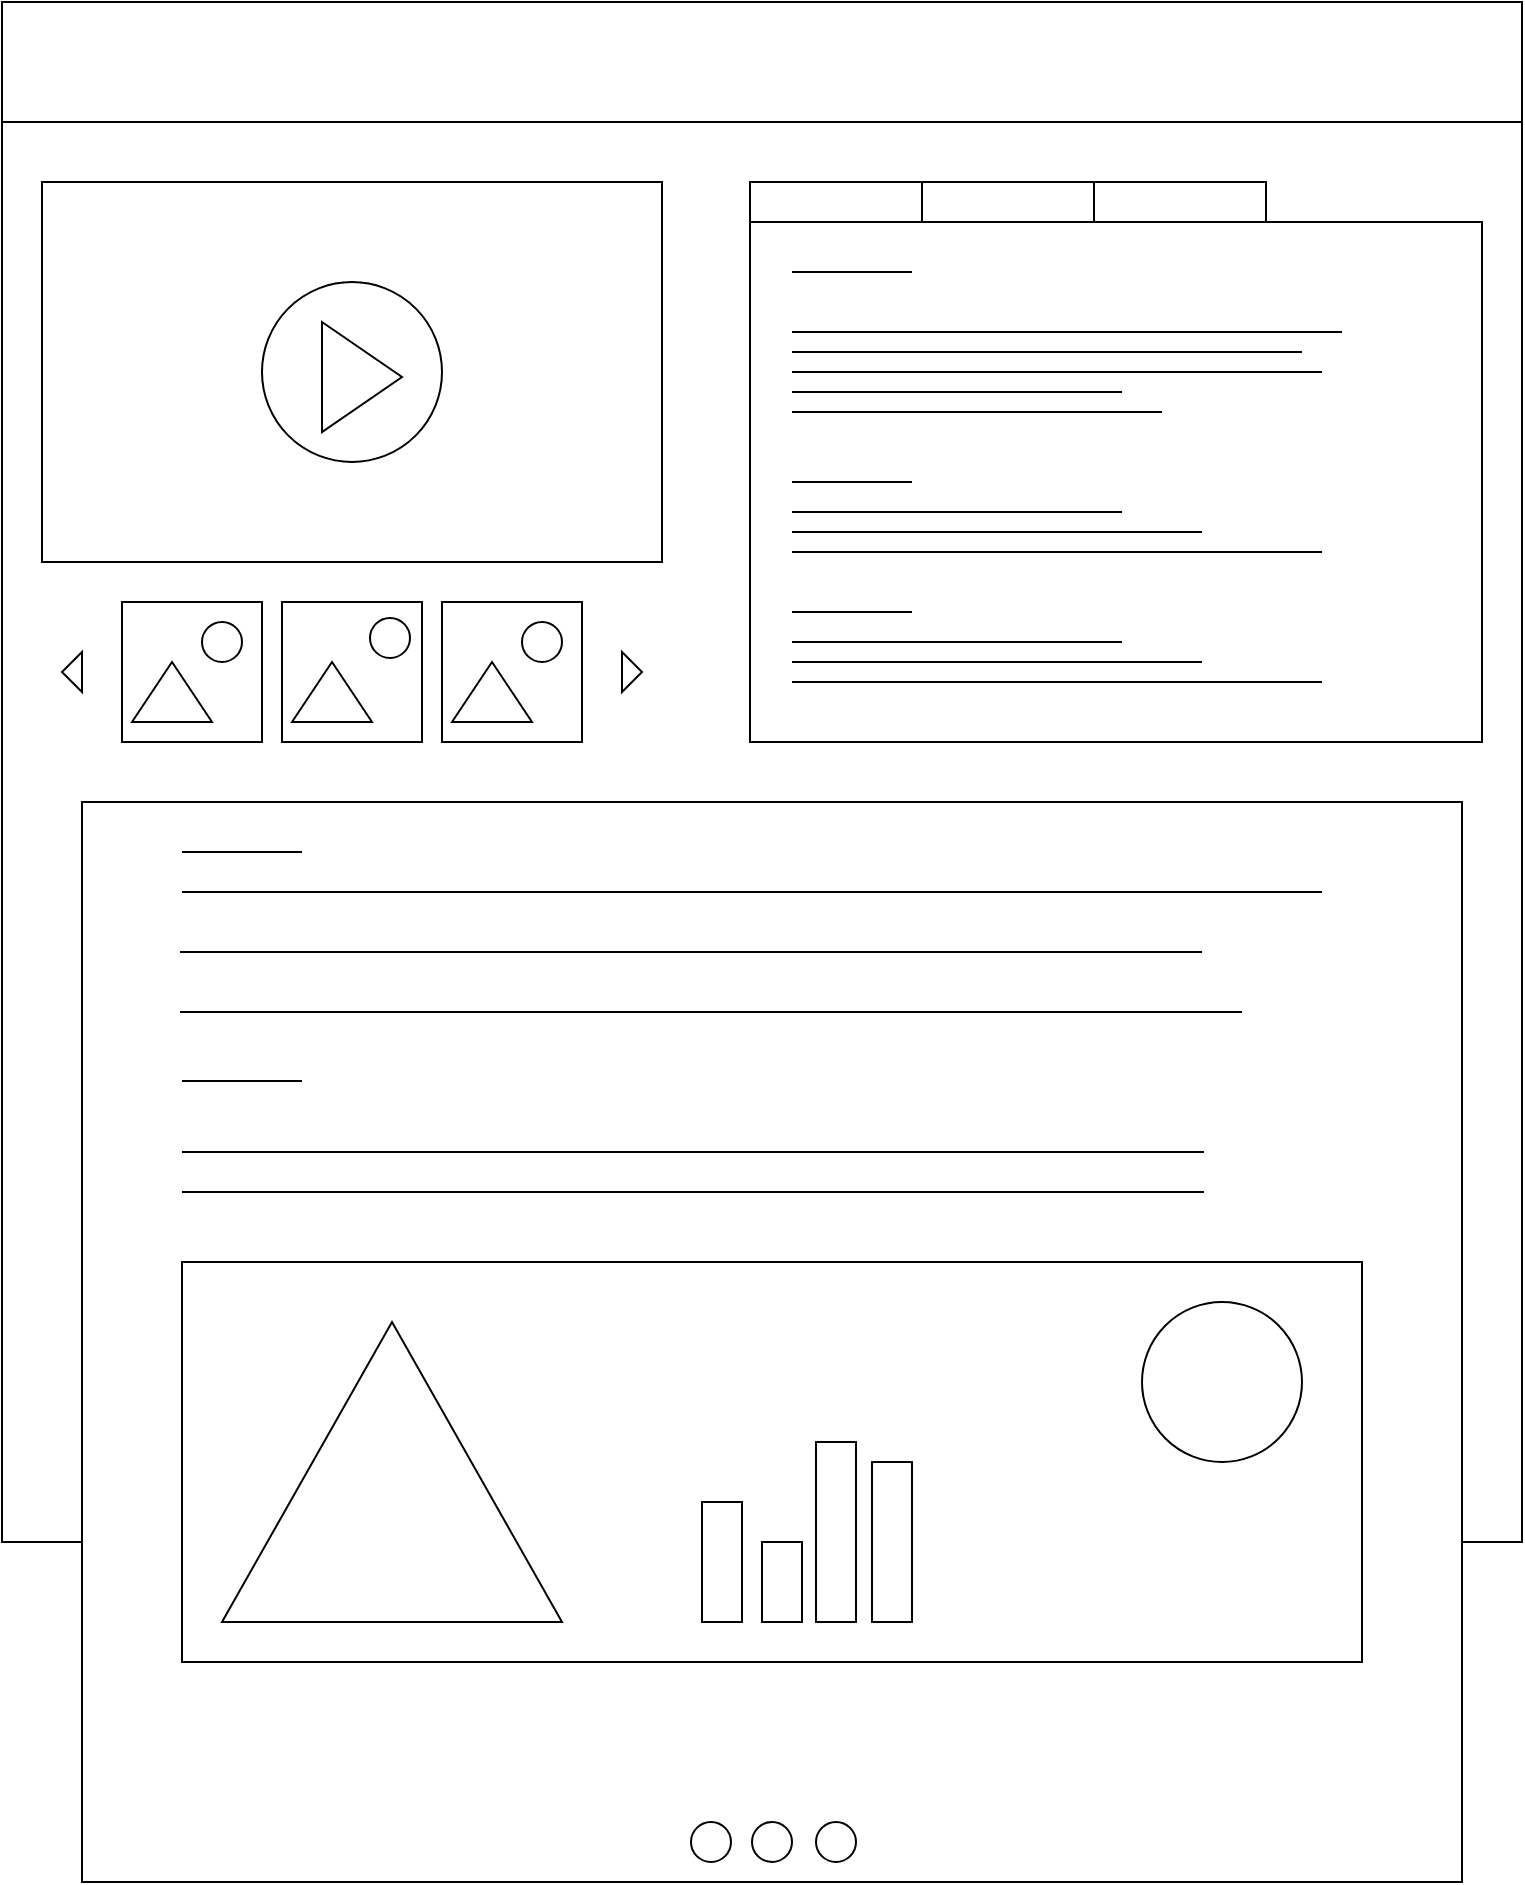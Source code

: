 <mxfile version="24.7.17">
  <diagram name="Page-1" id="L1jsmZbv9D_z2x3_NM3u">
    <mxGraphModel dx="1098" dy="814" grid="1" gridSize="10" guides="1" tooltips="1" connect="1" arrows="1" fold="1" page="1" pageScale="1" pageWidth="827" pageHeight="1169" math="0" shadow="0">
      <root>
        <mxCell id="0" />
        <mxCell id="1" parent="0" />
        <mxCell id="KsS81xRklQ1h1bohUy4Z-1" value="" style="rounded=0;whiteSpace=wrap;html=1;" parent="1" vertex="1">
          <mxGeometry x="40" y="40" width="760" height="770" as="geometry" />
        </mxCell>
        <mxCell id="KsS81xRklQ1h1bohUy4Z-2" value="" style="rounded=0;whiteSpace=wrap;html=1;" parent="1" vertex="1">
          <mxGeometry x="40" y="40" width="760" height="60" as="geometry" />
        </mxCell>
        <mxCell id="KsS81xRklQ1h1bohUy4Z-3" value="" style="whiteSpace=wrap;html=1;aspect=fixed;" parent="1" vertex="1">
          <mxGeometry x="100" y="340" width="70" height="70" as="geometry" />
        </mxCell>
        <mxCell id="KsS81xRklQ1h1bohUy4Z-4" value="" style="whiteSpace=wrap;html=1;aspect=fixed;" parent="1" vertex="1">
          <mxGeometry x="180" y="340" width="70" height="70" as="geometry" />
        </mxCell>
        <mxCell id="KsS81xRklQ1h1bohUy4Z-5" value="" style="whiteSpace=wrap;html=1;aspect=fixed;" parent="1" vertex="1">
          <mxGeometry x="260" y="340" width="70" height="70" as="geometry" />
        </mxCell>
        <mxCell id="KsS81xRklQ1h1bohUy4Z-6" value="" style="triangle;whiteSpace=wrap;html=1;" parent="1" vertex="1">
          <mxGeometry x="350" y="365" width="10" height="20" as="geometry" />
        </mxCell>
        <mxCell id="KsS81xRklQ1h1bohUy4Z-7" value="" style="rounded=0;whiteSpace=wrap;html=1;" parent="1" vertex="1">
          <mxGeometry x="60" y="130" width="310" height="190" as="geometry" />
        </mxCell>
        <mxCell id="KsS81xRklQ1h1bohUy4Z-8" value="" style="triangle;whiteSpace=wrap;html=1;rotation=-180;" parent="1" vertex="1">
          <mxGeometry x="70" y="365" width="10" height="20" as="geometry" />
        </mxCell>
        <mxCell id="KsS81xRklQ1h1bohUy4Z-11" value="" style="rounded=0;whiteSpace=wrap;html=1;" parent="1" vertex="1">
          <mxGeometry x="414" y="130" width="86" height="20" as="geometry" />
        </mxCell>
        <mxCell id="KsS81xRklQ1h1bohUy4Z-12" value="" style="rounded=0;whiteSpace=wrap;html=1;" parent="1" vertex="1">
          <mxGeometry x="500" y="130" width="86" height="20" as="geometry" />
        </mxCell>
        <mxCell id="KsS81xRklQ1h1bohUy4Z-13" value="" style="rounded=0;whiteSpace=wrap;html=1;" parent="1" vertex="1">
          <mxGeometry x="586" y="130" width="86" height="20" as="geometry" />
        </mxCell>
        <mxCell id="KsS81xRklQ1h1bohUy4Z-14" value="" style="rounded=0;whiteSpace=wrap;html=1;" parent="1" vertex="1">
          <mxGeometry x="414" y="150" width="366" height="260" as="geometry" />
        </mxCell>
        <mxCell id="KsS81xRklQ1h1bohUy4Z-15" value="" style="rounded=0;whiteSpace=wrap;html=1;" parent="1" vertex="1">
          <mxGeometry x="80" y="440" width="690" height="540" as="geometry" />
        </mxCell>
        <mxCell id="KsS81xRklQ1h1bohUy4Z-16" value="" style="rounded=0;whiteSpace=wrap;html=1;" parent="1" vertex="1">
          <mxGeometry x="130" y="670" width="590" height="200" as="geometry" />
        </mxCell>
        <mxCell id="KsS81xRklQ1h1bohUy4Z-17" value="" style="line;strokeWidth=1;rotatable=0;dashed=0;labelPosition=right;align=left;verticalAlign=middle;spacingTop=0;spacingLeft=6;points=[];portConstraint=eastwest;" parent="1" vertex="1">
          <mxGeometry x="130" y="460" width="60" height="10" as="geometry" />
        </mxCell>
        <mxCell id="KsS81xRklQ1h1bohUy4Z-18" value="" style="line;strokeWidth=1;rotatable=0;dashed=0;labelPosition=right;align=left;verticalAlign=middle;spacingTop=0;spacingLeft=6;points=[];portConstraint=eastwest;" parent="1" vertex="1">
          <mxGeometry x="130" y="480" width="570" height="10" as="geometry" />
        </mxCell>
        <mxCell id="KsS81xRklQ1h1bohUy4Z-19" value="" style="line;strokeWidth=1;rotatable=0;dashed=0;labelPosition=right;align=left;verticalAlign=middle;spacingTop=0;spacingLeft=6;points=[];portConstraint=eastwest;" parent="1" vertex="1">
          <mxGeometry x="130" y="574.5" width="60" height="10" as="geometry" />
        </mxCell>
        <mxCell id="KsS81xRklQ1h1bohUy4Z-20" value="" style="line;strokeWidth=1;rotatable=0;dashed=0;labelPosition=right;align=left;verticalAlign=middle;spacingTop=0;spacingLeft=6;points=[];portConstraint=eastwest;" parent="1" vertex="1">
          <mxGeometry x="129" y="510" width="511" height="10" as="geometry" />
        </mxCell>
        <mxCell id="KsS81xRklQ1h1bohUy4Z-21" value="" style="line;strokeWidth=1;rotatable=0;dashed=0;labelPosition=right;align=left;verticalAlign=middle;spacingTop=0;spacingLeft=6;points=[];portConstraint=eastwest;" parent="1" vertex="1">
          <mxGeometry x="129" y="540" width="531" height="10" as="geometry" />
        </mxCell>
        <mxCell id="KsS81xRklQ1h1bohUy4Z-22" value="" style="line;strokeWidth=1;rotatable=0;dashed=0;labelPosition=right;align=left;verticalAlign=middle;spacingTop=0;spacingLeft=6;points=[];portConstraint=eastwest;" parent="1" vertex="1">
          <mxGeometry x="130" y="610" width="511" height="10" as="geometry" />
        </mxCell>
        <mxCell id="KsS81xRklQ1h1bohUy4Z-23" value="" style="line;strokeWidth=1;rotatable=0;dashed=0;labelPosition=right;align=left;verticalAlign=middle;spacingTop=0;spacingLeft=6;points=[];portConstraint=eastwest;" parent="1" vertex="1">
          <mxGeometry x="130" y="630" width="511" height="10" as="geometry" />
        </mxCell>
        <mxCell id="KsS81xRklQ1h1bohUy4Z-24" value="" style="verticalLabelPosition=bottom;verticalAlign=top;html=1;shape=mxgraph.flowchart.on-page_reference;" parent="1" vertex="1">
          <mxGeometry x="384.5" y="950" width="20" height="20" as="geometry" />
        </mxCell>
        <mxCell id="KsS81xRklQ1h1bohUy4Z-25" value="" style="verticalLabelPosition=bottom;verticalAlign=top;html=1;shape=mxgraph.flowchart.on-page_reference;" parent="1" vertex="1">
          <mxGeometry x="415" y="950" width="20" height="20" as="geometry" />
        </mxCell>
        <mxCell id="KsS81xRklQ1h1bohUy4Z-26" value="" style="verticalLabelPosition=bottom;verticalAlign=top;html=1;shape=mxgraph.flowchart.on-page_reference;" parent="1" vertex="1">
          <mxGeometry x="447" y="950" width="20" height="20" as="geometry" />
        </mxCell>
        <mxCell id="ZDiaS0YV_OtTDS2O0K1m-2" value="" style="ellipse;whiteSpace=wrap;html=1;aspect=fixed;" vertex="1" parent="1">
          <mxGeometry x="170" y="180" width="90" height="90" as="geometry" />
        </mxCell>
        <mxCell id="ZDiaS0YV_OtTDS2O0K1m-1" value="" style="triangle;whiteSpace=wrap;html=1;" vertex="1" parent="1">
          <mxGeometry x="200" y="200" width="40" height="55" as="geometry" />
        </mxCell>
        <mxCell id="ZDiaS0YV_OtTDS2O0K1m-9" value="" style="line;strokeWidth=1;rotatable=0;dashed=0;labelPosition=right;align=left;verticalAlign=middle;spacingTop=0;spacingLeft=6;points=[];portConstraint=eastwest;" vertex="1" parent="1">
          <mxGeometry x="435" y="170" width="60" height="10" as="geometry" />
        </mxCell>
        <mxCell id="ZDiaS0YV_OtTDS2O0K1m-10" value="" style="line;strokeWidth=1;rotatable=0;dashed=0;labelPosition=right;align=left;verticalAlign=middle;spacingTop=0;spacingLeft=6;points=[];portConstraint=eastwest;" vertex="1" parent="1">
          <mxGeometry x="435" y="200" width="275" height="10" as="geometry" />
        </mxCell>
        <mxCell id="ZDiaS0YV_OtTDS2O0K1m-11" value="" style="line;strokeWidth=1;rotatable=0;dashed=0;labelPosition=right;align=left;verticalAlign=middle;spacingTop=0;spacingLeft=6;points=[];portConstraint=eastwest;" vertex="1" parent="1">
          <mxGeometry x="435" y="210" width="255" height="10" as="geometry" />
        </mxCell>
        <mxCell id="ZDiaS0YV_OtTDS2O0K1m-12" value="" style="line;strokeWidth=1;rotatable=0;dashed=0;labelPosition=right;align=left;verticalAlign=middle;spacingTop=0;spacingLeft=6;points=[];portConstraint=eastwest;" vertex="1" parent="1">
          <mxGeometry x="435" y="240" width="185" height="10" as="geometry" />
        </mxCell>
        <mxCell id="ZDiaS0YV_OtTDS2O0K1m-13" value="" style="line;strokeWidth=1;rotatable=0;dashed=0;labelPosition=right;align=left;verticalAlign=middle;spacingTop=0;spacingLeft=6;points=[];portConstraint=eastwest;" vertex="1" parent="1">
          <mxGeometry x="435" y="220" width="265" height="10" as="geometry" />
        </mxCell>
        <mxCell id="ZDiaS0YV_OtTDS2O0K1m-14" value="" style="line;strokeWidth=1;rotatable=0;dashed=0;labelPosition=right;align=left;verticalAlign=middle;spacingTop=0;spacingLeft=6;points=[];portConstraint=eastwest;" vertex="1" parent="1">
          <mxGeometry x="435" y="230" width="165" height="10" as="geometry" />
        </mxCell>
        <mxCell id="ZDiaS0YV_OtTDS2O0K1m-15" value="" style="line;strokeWidth=1;rotatable=0;dashed=0;labelPosition=right;align=left;verticalAlign=middle;spacingTop=0;spacingLeft=6;points=[];portConstraint=eastwest;" vertex="1" parent="1">
          <mxGeometry x="435" y="290" width="165" height="10" as="geometry" />
        </mxCell>
        <mxCell id="ZDiaS0YV_OtTDS2O0K1m-16" value="" style="line;strokeWidth=1;rotatable=0;dashed=0;labelPosition=right;align=left;verticalAlign=middle;spacingTop=0;spacingLeft=6;points=[];portConstraint=eastwest;" vertex="1" parent="1">
          <mxGeometry x="435" y="275" width="60" height="10" as="geometry" />
        </mxCell>
        <mxCell id="ZDiaS0YV_OtTDS2O0K1m-17" value="" style="line;strokeWidth=1;rotatable=0;dashed=0;labelPosition=right;align=left;verticalAlign=middle;spacingTop=0;spacingLeft=6;points=[];portConstraint=eastwest;" vertex="1" parent="1">
          <mxGeometry x="435" y="300" width="205" height="10" as="geometry" />
        </mxCell>
        <mxCell id="ZDiaS0YV_OtTDS2O0K1m-18" value="" style="line;strokeWidth=1;rotatable=0;dashed=0;labelPosition=right;align=left;verticalAlign=middle;spacingTop=0;spacingLeft=6;points=[];portConstraint=eastwest;" vertex="1" parent="1">
          <mxGeometry x="435" y="310" width="265" height="10" as="geometry" />
        </mxCell>
        <mxCell id="ZDiaS0YV_OtTDS2O0K1m-19" value="" style="line;strokeWidth=1;rotatable=0;dashed=0;labelPosition=right;align=left;verticalAlign=middle;spacingTop=0;spacingLeft=6;points=[];portConstraint=eastwest;" vertex="1" parent="1">
          <mxGeometry x="435" y="355" width="165" height="10" as="geometry" />
        </mxCell>
        <mxCell id="ZDiaS0YV_OtTDS2O0K1m-20" value="" style="line;strokeWidth=1;rotatable=0;dashed=0;labelPosition=right;align=left;verticalAlign=middle;spacingTop=0;spacingLeft=6;points=[];portConstraint=eastwest;" vertex="1" parent="1">
          <mxGeometry x="435" y="340" width="60" height="10" as="geometry" />
        </mxCell>
        <mxCell id="ZDiaS0YV_OtTDS2O0K1m-21" value="" style="line;strokeWidth=1;rotatable=0;dashed=0;labelPosition=right;align=left;verticalAlign=middle;spacingTop=0;spacingLeft=6;points=[];portConstraint=eastwest;" vertex="1" parent="1">
          <mxGeometry x="435" y="365" width="205" height="10" as="geometry" />
        </mxCell>
        <mxCell id="ZDiaS0YV_OtTDS2O0K1m-22" value="" style="line;strokeWidth=1;rotatable=0;dashed=0;labelPosition=right;align=left;verticalAlign=middle;spacingTop=0;spacingLeft=6;points=[];portConstraint=eastwest;" vertex="1" parent="1">
          <mxGeometry x="435" y="375" width="265" height="10" as="geometry" />
        </mxCell>
        <mxCell id="ZDiaS0YV_OtTDS2O0K1m-23" value="" style="triangle;whiteSpace=wrap;html=1;rotation=-90;" vertex="1" parent="1">
          <mxGeometry x="160" y="690" width="150" height="170" as="geometry" />
        </mxCell>
        <mxCell id="ZDiaS0YV_OtTDS2O0K1m-24" value="" style="ellipse;whiteSpace=wrap;html=1;aspect=fixed;" vertex="1" parent="1">
          <mxGeometry x="610" y="690" width="80" height="80" as="geometry" />
        </mxCell>
        <mxCell id="ZDiaS0YV_OtTDS2O0K1m-27" value="" style="rounded=0;whiteSpace=wrap;html=1;" vertex="1" parent="1">
          <mxGeometry x="390" y="790" width="20" height="60" as="geometry" />
        </mxCell>
        <mxCell id="ZDiaS0YV_OtTDS2O0K1m-28" value="" style="rounded=0;whiteSpace=wrap;html=1;" vertex="1" parent="1">
          <mxGeometry x="420" y="810" width="20" height="40" as="geometry" />
        </mxCell>
        <mxCell id="ZDiaS0YV_OtTDS2O0K1m-29" value="" style="rounded=0;whiteSpace=wrap;html=1;" vertex="1" parent="1">
          <mxGeometry x="447" y="760" width="20" height="90" as="geometry" />
        </mxCell>
        <mxCell id="ZDiaS0YV_OtTDS2O0K1m-30" value="" style="rounded=0;whiteSpace=wrap;html=1;" vertex="1" parent="1">
          <mxGeometry x="475" y="770" width="20" height="80" as="geometry" />
        </mxCell>
        <mxCell id="ZDiaS0YV_OtTDS2O0K1m-31" value="" style="triangle;whiteSpace=wrap;html=1;rotation=-90;" vertex="1" parent="1">
          <mxGeometry x="110" y="365" width="30" height="40" as="geometry" />
        </mxCell>
        <mxCell id="ZDiaS0YV_OtTDS2O0K1m-32" value="" style="triangle;whiteSpace=wrap;html=1;rotation=-90;" vertex="1" parent="1">
          <mxGeometry x="190" y="365" width="30" height="40" as="geometry" />
        </mxCell>
        <mxCell id="ZDiaS0YV_OtTDS2O0K1m-33" value="" style="triangle;whiteSpace=wrap;html=1;rotation=-90;" vertex="1" parent="1">
          <mxGeometry x="270" y="365" width="30" height="40" as="geometry" />
        </mxCell>
        <mxCell id="ZDiaS0YV_OtTDS2O0K1m-34" value="" style="ellipse;whiteSpace=wrap;html=1;aspect=fixed;" vertex="1" parent="1">
          <mxGeometry x="140" y="350" width="20" height="20" as="geometry" />
        </mxCell>
        <mxCell id="ZDiaS0YV_OtTDS2O0K1m-35" value="" style="ellipse;whiteSpace=wrap;html=1;aspect=fixed;" vertex="1" parent="1">
          <mxGeometry x="224" y="348" width="20" height="20" as="geometry" />
        </mxCell>
        <mxCell id="ZDiaS0YV_OtTDS2O0K1m-36" value="" style="ellipse;whiteSpace=wrap;html=1;aspect=fixed;" vertex="1" parent="1">
          <mxGeometry x="300" y="350" width="20" height="20" as="geometry" />
        </mxCell>
      </root>
    </mxGraphModel>
  </diagram>
</mxfile>
